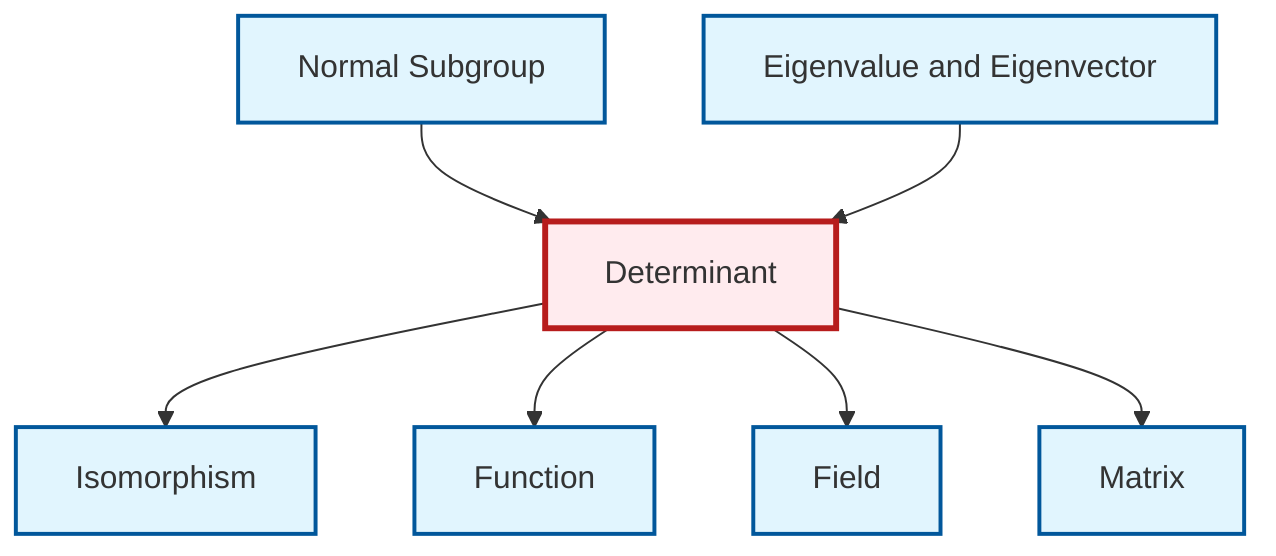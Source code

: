 graph TD
    classDef definition fill:#e1f5fe,stroke:#01579b,stroke-width:2px
    classDef theorem fill:#f3e5f5,stroke:#4a148c,stroke-width:2px
    classDef axiom fill:#fff3e0,stroke:#e65100,stroke-width:2px
    classDef example fill:#e8f5e9,stroke:#1b5e20,stroke-width:2px
    classDef current fill:#ffebee,stroke:#b71c1c,stroke-width:3px
    def-function["Function"]:::definition
    def-matrix["Matrix"]:::definition
    def-determinant["Determinant"]:::definition
    def-isomorphism["Isomorphism"]:::definition
    def-field["Field"]:::definition
    def-normal-subgroup["Normal Subgroup"]:::definition
    def-eigenvalue-eigenvector["Eigenvalue and Eigenvector"]:::definition
    def-normal-subgroup --> def-determinant
    def-determinant --> def-isomorphism
    def-determinant --> def-function
    def-determinant --> def-field
    def-eigenvalue-eigenvector --> def-determinant
    def-determinant --> def-matrix
    class def-determinant current